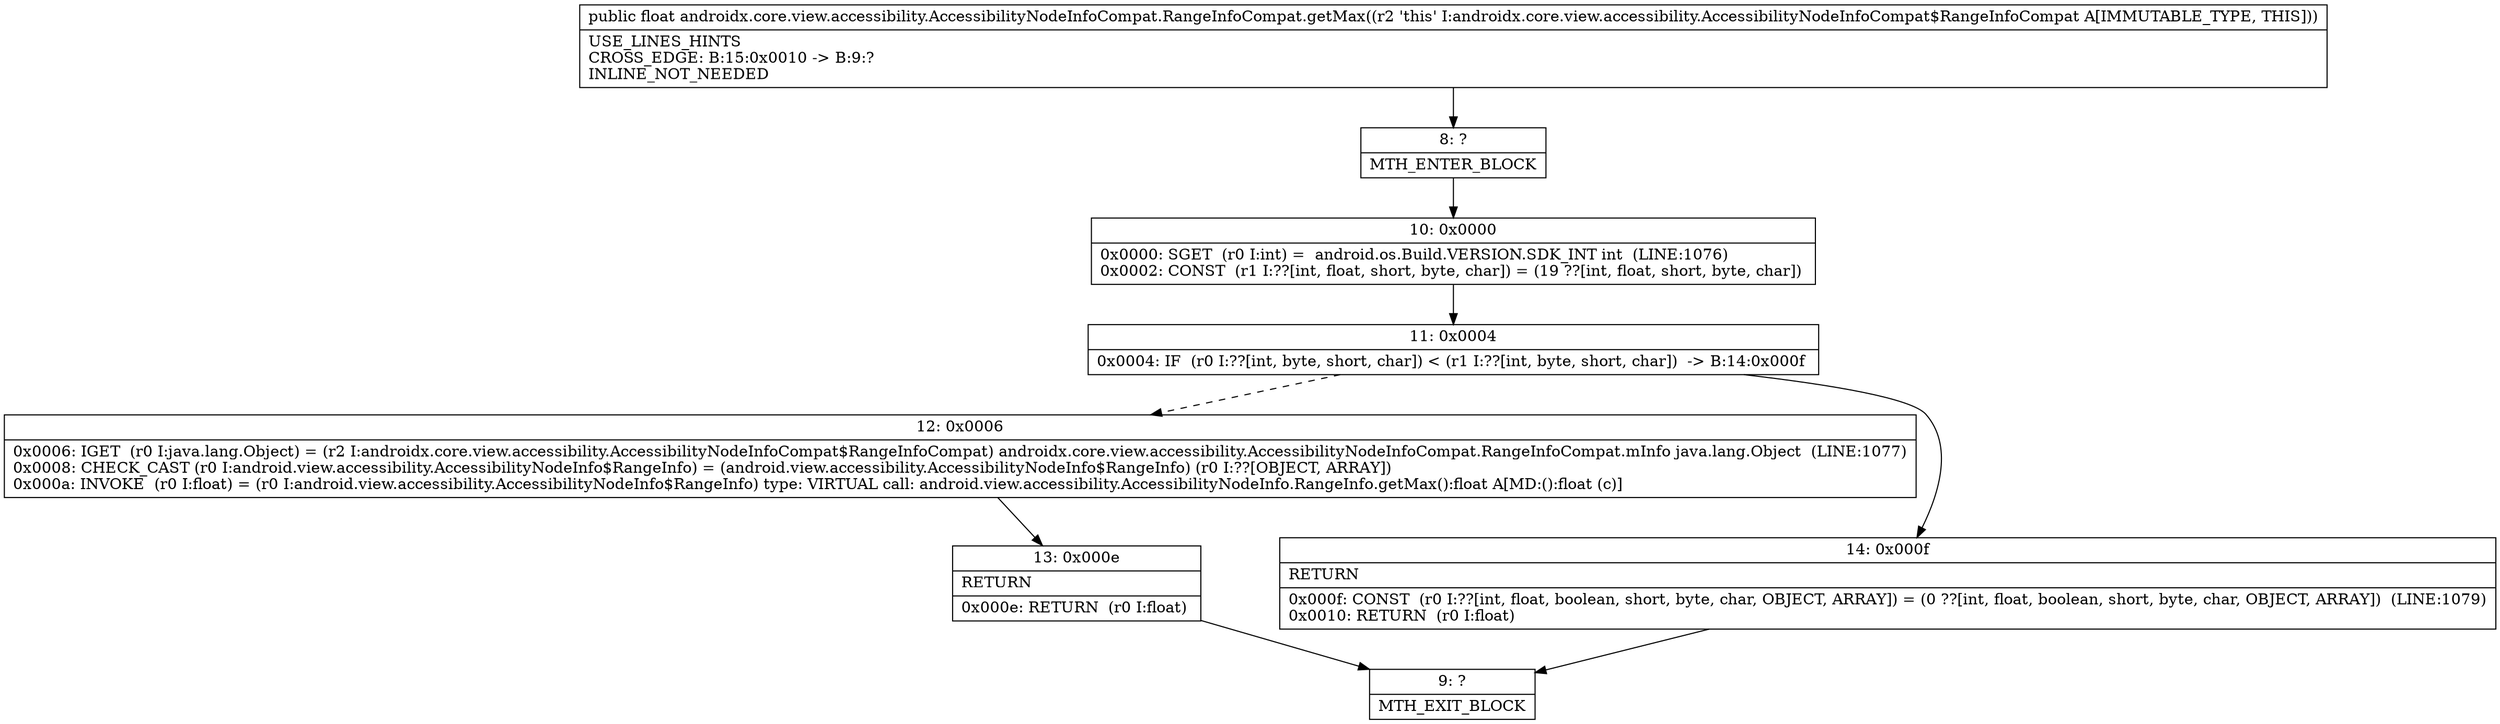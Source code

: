 digraph "CFG forandroidx.core.view.accessibility.AccessibilityNodeInfoCompat.RangeInfoCompat.getMax()F" {
Node_8 [shape=record,label="{8\:\ ?|MTH_ENTER_BLOCK\l}"];
Node_10 [shape=record,label="{10\:\ 0x0000|0x0000: SGET  (r0 I:int) =  android.os.Build.VERSION.SDK_INT int  (LINE:1076)\l0x0002: CONST  (r1 I:??[int, float, short, byte, char]) = (19 ??[int, float, short, byte, char]) \l}"];
Node_11 [shape=record,label="{11\:\ 0x0004|0x0004: IF  (r0 I:??[int, byte, short, char]) \< (r1 I:??[int, byte, short, char])  \-\> B:14:0x000f \l}"];
Node_12 [shape=record,label="{12\:\ 0x0006|0x0006: IGET  (r0 I:java.lang.Object) = (r2 I:androidx.core.view.accessibility.AccessibilityNodeInfoCompat$RangeInfoCompat) androidx.core.view.accessibility.AccessibilityNodeInfoCompat.RangeInfoCompat.mInfo java.lang.Object  (LINE:1077)\l0x0008: CHECK_CAST (r0 I:android.view.accessibility.AccessibilityNodeInfo$RangeInfo) = (android.view.accessibility.AccessibilityNodeInfo$RangeInfo) (r0 I:??[OBJECT, ARRAY]) \l0x000a: INVOKE  (r0 I:float) = (r0 I:android.view.accessibility.AccessibilityNodeInfo$RangeInfo) type: VIRTUAL call: android.view.accessibility.AccessibilityNodeInfo.RangeInfo.getMax():float A[MD:():float (c)]\l}"];
Node_13 [shape=record,label="{13\:\ 0x000e|RETURN\l|0x000e: RETURN  (r0 I:float) \l}"];
Node_9 [shape=record,label="{9\:\ ?|MTH_EXIT_BLOCK\l}"];
Node_14 [shape=record,label="{14\:\ 0x000f|RETURN\l|0x000f: CONST  (r0 I:??[int, float, boolean, short, byte, char, OBJECT, ARRAY]) = (0 ??[int, float, boolean, short, byte, char, OBJECT, ARRAY])  (LINE:1079)\l0x0010: RETURN  (r0 I:float) \l}"];
MethodNode[shape=record,label="{public float androidx.core.view.accessibility.AccessibilityNodeInfoCompat.RangeInfoCompat.getMax((r2 'this' I:androidx.core.view.accessibility.AccessibilityNodeInfoCompat$RangeInfoCompat A[IMMUTABLE_TYPE, THIS]))  | USE_LINES_HINTS\lCROSS_EDGE: B:15:0x0010 \-\> B:9:?\lINLINE_NOT_NEEDED\l}"];
MethodNode -> Node_8;Node_8 -> Node_10;
Node_10 -> Node_11;
Node_11 -> Node_12[style=dashed];
Node_11 -> Node_14;
Node_12 -> Node_13;
Node_13 -> Node_9;
Node_14 -> Node_9;
}

